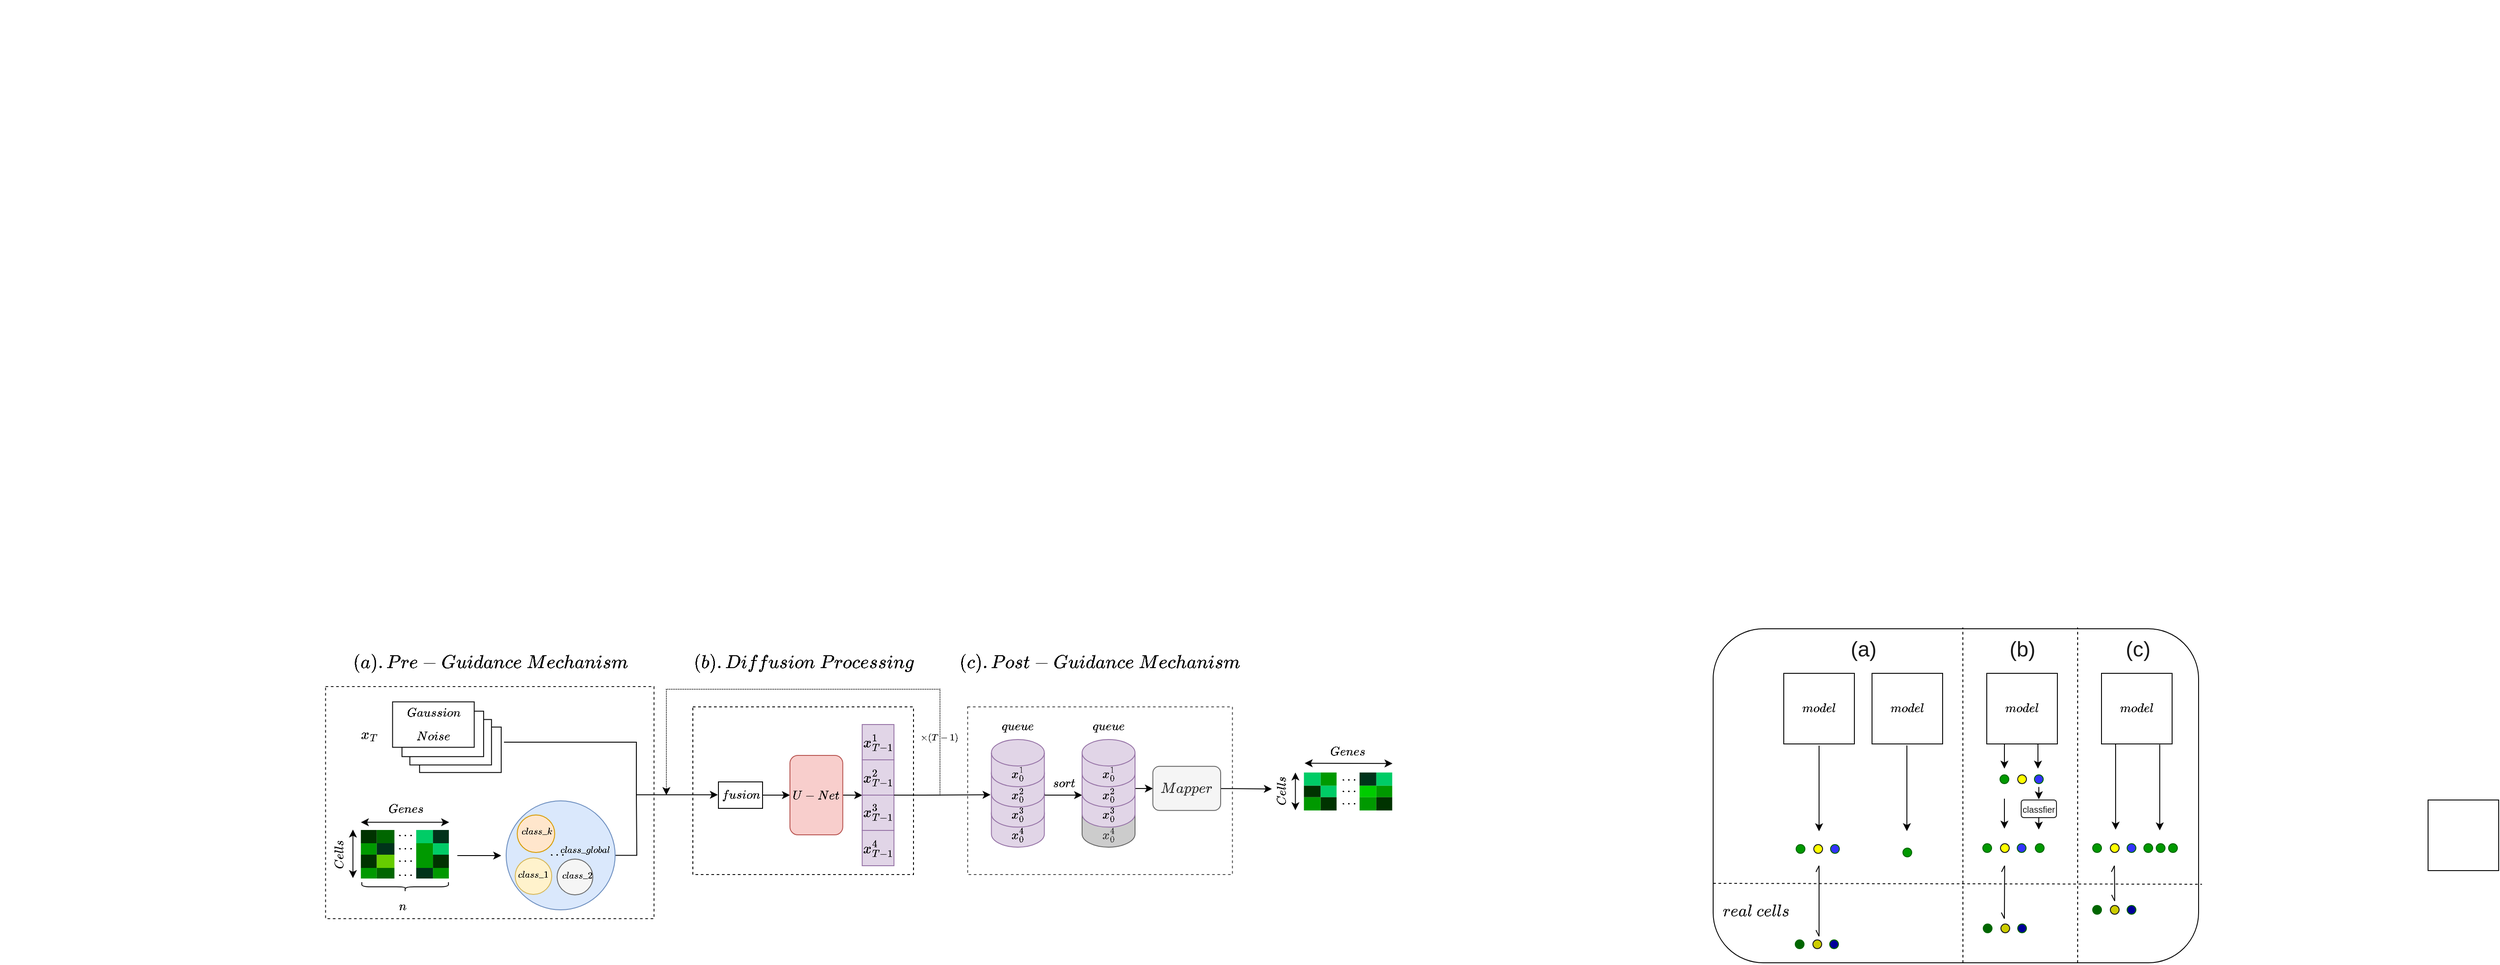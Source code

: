 <mxfile version="20.5.3" type="github">
  <diagram id="a45cf8ec-cd66-6f27-3ac3-be6e809c9e4a" name="Page-1">
    <mxGraphModel dx="1884" dy="1264" grid="1" gridSize="10" guides="1" tooltips="1" connect="1" arrows="1" fold="1" page="1" pageScale="1" pageWidth="827" pageHeight="1169" background="none" math="1" shadow="0">
      <root>
        <mxCell id="0" />
        <mxCell id="1" parent="0" />
        <mxCell id="-l9Mk85zTir52LxoKMyz-93" value="" style="rounded=0;whiteSpace=wrap;html=1;strokeColor=#1A1A1A;fontSize=9;fontColor=#1A1A1A;fillColor=#FFFFFF;dashed=1;" vertex="1" parent="1">
          <mxGeometry x="367.87" y="777" width="372.13" height="263" as="geometry" />
        </mxCell>
        <mxCell id="-l9Mk85zTir52LxoKMyz-13" value="" style="rounded=1;whiteSpace=wrap;html=1;" vertex="1" parent="1">
          <mxGeometry x="1940" y="711.5" width="550" height="378.5" as="geometry" />
        </mxCell>
        <mxCell id="RNldjSrTk-ECjSOE9ofg-31" value="" style="rounded=0;whiteSpace=wrap;html=1;dashed=1;strokeColor=default;opacity=70;" parent="1" vertex="1">
          <mxGeometry x="1095.34" y="800" width="300" height="190" as="geometry" />
        </mxCell>
        <mxCell id="RNldjSrTk-ECjSOE9ofg-253" value="$$x_0^4$$" style="shape=cylinder3;whiteSpace=wrap;html=1;boundedLbl=1;backgroundOutline=1;size=15;labelBorderColor=none;strokeColor=#9673a6;fillColor=#e1d5e7;gradientDirection=south;" parent="1" vertex="1">
          <mxGeometry x="1122.25" y="905.53" width="60" height="53.47" as="geometry" />
        </mxCell>
        <mxCell id="RNldjSrTk-ECjSOE9ofg-252" value="$$x_0^3$$" style="shape=cylinder3;whiteSpace=wrap;html=1;boundedLbl=1;backgroundOutline=1;size=15;labelBorderColor=none;strokeColor=#9673a6;fillColor=#e1d5e7;gradientDirection=south;" parent="1" vertex="1">
          <mxGeometry x="1122.25" y="882.84" width="60" height="53.47" as="geometry" />
        </mxCell>
        <mxCell id="RNldjSrTk-ECjSOE9ofg-264" style="edgeStyle=orthogonalEdgeStyle;rounded=0;orthogonalLoop=1;jettySize=auto;html=1;fontSize=18;" parent="1" target="RNldjSrTk-ECjSOE9ofg-256" edge="1">
          <mxGeometry relative="1" as="geometry">
            <mxPoint x="1182.25" y="898.204" as="sourcePoint" />
            <mxPoint x="1205.56" y="898.154" as="targetPoint" />
            <Array as="points">
              <mxPoint x="1182" y="900" />
            </Array>
          </mxGeometry>
        </mxCell>
        <mxCell id="RNldjSrTk-ECjSOE9ofg-251" value="$$x_0^2$$" style="shape=cylinder3;whiteSpace=wrap;html=1;boundedLbl=1;backgroundOutline=1;size=15;labelBorderColor=none;strokeColor=#9673a6;fillColor=#e1d5e7;gradientDirection=south;" parent="1" vertex="1">
          <mxGeometry x="1122.25" y="860.03" width="60" height="53.47" as="geometry" />
        </mxCell>
        <mxCell id="-l9Mk85zTir52LxoKMyz-92" style="edgeStyle=orthogonalEdgeStyle;rounded=0;orthogonalLoop=1;jettySize=auto;html=1;fontSize=9;fontColor=#1A1A1A;startArrow=none;startFill=0;endArrow=none;endFill=0;" edge="1" parent="1" source="RNldjSrTk-ECjSOE9ofg-78">
          <mxGeometry relative="1" as="geometry">
            <mxPoint x="720" y="900" as="targetPoint" />
          </mxGeometry>
        </mxCell>
        <mxCell id="RNldjSrTk-ECjSOE9ofg-78" value="" style="ellipse;whiteSpace=wrap;html=1;aspect=fixed;labelBorderColor=none;fillColor=#dae8fc;strokeColor=#6c8ebf;" parent="1" vertex="1">
          <mxGeometry x="572.46" y="906.5" width="123.5" height="123.5" as="geometry" />
        </mxCell>
        <mxCell id="RNldjSrTk-ECjSOE9ofg-193" value="" style="ellipse;whiteSpace=wrap;html=1;aspect=fixed;labelBorderColor=none;gradientDirection=south;fillColor=#fff2cc;strokeColor=#d6b656;" parent="1" vertex="1">
          <mxGeometry x="582.71" y="971.1" width="41.4" height="41.4" as="geometry" />
        </mxCell>
        <mxCell id="RNldjSrTk-ECjSOE9ofg-109" value="" style="rounded=0;whiteSpace=wrap;html=1;strokeColor=default;fontFamily=Helvetica;fontSize=14;fontColor=default;fillColor=default;" parent="1" vertex="1">
          <mxGeometry x="474.37" y="822.87" width="92.5" height="51.5" as="geometry" />
        </mxCell>
        <mxCell id="RNldjSrTk-ECjSOE9ofg-108" value="" style="rounded=0;whiteSpace=wrap;html=1;strokeColor=default;fontFamily=Helvetica;fontSize=14;fontColor=default;fillColor=default;" parent="1" vertex="1">
          <mxGeometry x="463.37" y="814.31" width="92.5" height="51.5" as="geometry" />
        </mxCell>
        <mxCell id="RNldjSrTk-ECjSOE9ofg-107" value="" style="rounded=0;whiteSpace=wrap;html=1;strokeColor=default;fontFamily=Helvetica;fontSize=14;fontColor=default;fillColor=default;" parent="1" vertex="1">
          <mxGeometry x="454.44" y="804.87" width="92.5" height="51.5" as="geometry" />
        </mxCell>
        <mxCell id="RNldjSrTk-ECjSOE9ofg-46" value="" style="rounded=0;whiteSpace=wrap;html=1;labelBorderColor=none;strokeColor=default;gradientColor=none;dashed=1;" parent="1" vertex="1">
          <mxGeometry x="784" y="800" width="250" height="190" as="geometry" />
        </mxCell>
        <mxCell id="RNldjSrTk-ECjSOE9ofg-77" style="edgeStyle=orthogonalEdgeStyle;rounded=0;orthogonalLoop=1;jettySize=auto;html=1;exitX=1;exitY=0.5;exitDx=0;exitDy=0;entryX=0;entryY=0.5;entryDx=0;entryDy=0;" parent="1" source="RNldjSrTk-ECjSOE9ofg-5" target="a7p1xofD0uFk-9MtaVhH-49" edge="1">
          <mxGeometry relative="1" as="geometry" />
        </mxCell>
        <mxCell id="RNldjSrTk-ECjSOE9ofg-5" value="" style="rounded=0;whiteSpace=wrap;html=1;" parent="1" vertex="1">
          <mxGeometry x="812.98" y="885" width="50" height="30" as="geometry" />
        </mxCell>
        <mxCell id="a7p1xofD0uFk-9MtaVhH-46" value="$$fusion$$" style="text;html=1;align=center;verticalAlign=middle;resizable=0;points=[];autosize=1;strokeColor=none;fillColor=none;fontSize=12;fontFamily=Helvetica;fontColor=default;" parent="1" vertex="1">
          <mxGeometry x="797.98" y="885" width="80" height="30" as="geometry" />
        </mxCell>
        <mxCell id="RNldjSrTk-ECjSOE9ofg-262" style="edgeStyle=orthogonalEdgeStyle;rounded=0;orthogonalLoop=1;jettySize=auto;html=1;fontSize=18;entryX=0.001;entryY=0.004;entryDx=0;entryDy=0;entryPerimeter=0;" parent="1" source="a7p1xofD0uFk-9MtaVhH-49" target="RNldjSrTk-ECjSOE9ofg-259" edge="1">
          <mxGeometry relative="1" as="geometry">
            <mxPoint x="974" y="900" as="targetPoint" />
            <Array as="points">
              <mxPoint x="964" y="900" />
              <mxPoint x="964" y="900" />
            </Array>
          </mxGeometry>
        </mxCell>
        <mxCell id="a7p1xofD0uFk-9MtaVhH-49" value="$$U-Net$$" style="rounded=1;whiteSpace=wrap;html=1;strokeColor=#b85450;fontFamily=Helvetica;fontSize=12;fillColor=#f8cecc;" parent="1" vertex="1">
          <mxGeometry x="894" y="855" width="59.86" height="90" as="geometry" />
        </mxCell>
        <mxCell id="a7p1xofD0uFk-9MtaVhH-51" value="&lt;font style=&quot;font-size: 14px;&quot;&gt;$$x_{T-1}^1$$&lt;/font&gt;" style="rounded=0;whiteSpace=wrap;html=1;strokeColor=#9673a6;fontFamily=Helvetica;fontSize=12;fillColor=#e1d5e7;" parent="1" vertex="1">
          <mxGeometry x="975.86" y="820" width="36" height="40" as="geometry" />
        </mxCell>
        <mxCell id="a7p1xofD0uFk-9MtaVhH-117" value="" style="endArrow=classic;startArrow=classic;html=1;rounded=0;fontFamily=Helvetica;fontSize=12;fontColor=default;" parent="1" edge="1">
          <mxGeometry width="50" height="50" relative="1" as="geometry">
            <mxPoint x="1477.19" y="863.87" as="sourcePoint" />
            <mxPoint x="1576.69" y="864.12" as="targetPoint" />
          </mxGeometry>
        </mxCell>
        <mxCell id="a7p1xofD0uFk-9MtaVhH-118" value="" style="endArrow=classic;startArrow=classic;html=1;rounded=0;fontFamily=Helvetica;fontSize=12;fontColor=default;" parent="1" edge="1">
          <mxGeometry width="50" height="50" relative="1" as="geometry">
            <mxPoint x="1466.69" y="917.12" as="sourcePoint" />
            <mxPoint x="1466.69" y="874.37" as="targetPoint" />
          </mxGeometry>
        </mxCell>
        <mxCell id="a7p1xofD0uFk-9MtaVhH-119" value="&lt;font style=&quot;font-size: 12px;&quot;&gt;$$Genes$$&lt;/font&gt;" style="text;html=1;align=center;verticalAlign=middle;resizable=0;points=[];autosize=1;strokeColor=none;fillColor=none;fontSize=12;fontFamily=Helvetica;fontColor=default;" parent="1" vertex="1">
          <mxGeometry x="1479.69" y="836.37" width="90" height="30" as="geometry" />
        </mxCell>
        <mxCell id="a7p1xofD0uFk-9MtaVhH-120" value="&lt;font style=&quot;font-size: 12px;&quot;&gt;$$Cells$$&lt;/font&gt;" style="text;html=1;align=center;verticalAlign=middle;resizable=0;points=[];autosize=1;strokeColor=none;fillColor=none;fontSize=10;fontFamily=Helvetica;fontColor=default;horizontal=0;" parent="1" vertex="1">
          <mxGeometry x="1431.69" y="861.12" width="40" height="70" as="geometry" />
        </mxCell>
        <mxCell id="a7p1xofD0uFk-9MtaVhH-121" value="&lt;div&gt;&lt;font style=&quot;font-size: 12px;&quot;&gt;$$Gaussion$$&lt;/font&gt;&lt;/div&gt;&lt;div&gt;&lt;font style=&quot;font-size: 12px;&quot;&gt;$$Noise$$&lt;/font&gt;&lt;/div&gt;" style="rounded=0;whiteSpace=wrap;html=1;strokeColor=default;fontFamily=Helvetica;fontSize=14;fontColor=default;fillColor=default;" parent="1" vertex="1">
          <mxGeometry x="443.79" y="794.31" width="92.5" height="51.5" as="geometry" />
        </mxCell>
        <mxCell id="RNldjSrTk-ECjSOE9ofg-245" style="edgeStyle=orthogonalEdgeStyle;rounded=0;orthogonalLoop=1;jettySize=auto;html=1;exitX=0;exitY=0.5;exitDx=0;exitDy=0;fontSize=14;" parent="1" edge="1">
          <mxGeometry relative="1" as="geometry">
            <mxPoint x="1440" y="893" as="targetPoint" />
            <mxPoint x="1353.19" y="892.56" as="sourcePoint" />
            <Array as="points">
              <mxPoint x="1397" y="893" />
              <mxPoint x="1440" y="893" />
            </Array>
          </mxGeometry>
        </mxCell>
        <mxCell id="a7p1xofD0uFk-9MtaVhH-188" value="$$x_T$$" style="text;html=1;align=center;verticalAlign=middle;resizable=0;points=[];autosize=1;strokeColor=none;fillColor=none;fontSize=14;fontFamily=Helvetica;fontColor=default;" parent="1" vertex="1">
          <mxGeometry x="376.87" y="815.62" width="80" height="30" as="geometry" />
        </mxCell>
        <mxCell id="a7p1xofD0uFk-9MtaVhH-217" value="" style="endArrow=classic;startArrow=classic;html=1;rounded=0;fontFamily=Helvetica;fontSize=12;fontColor=default;" parent="1" edge="1">
          <mxGeometry width="50" height="50" relative="1" as="geometry">
            <mxPoint x="407.87" y="930.78" as="sourcePoint" />
            <mxPoint x="507.87" y="930.78" as="targetPoint" />
          </mxGeometry>
        </mxCell>
        <mxCell id="a7p1xofD0uFk-9MtaVhH-218" value="" style="endArrow=classic;startArrow=classic;html=1;rounded=0;fontFamily=Helvetica;fontSize=12;fontColor=default;" parent="1" edge="1">
          <mxGeometry width="50" height="50" relative="1" as="geometry">
            <mxPoint x="398.87" y="994.0" as="sourcePoint" />
            <mxPoint x="398.87" y="939.0" as="targetPoint" />
          </mxGeometry>
        </mxCell>
        <mxCell id="a7p1xofD0uFk-9MtaVhH-219" value="&lt;font style=&quot;font-size: 12px;&quot;&gt;$$Cells$$&lt;/font&gt;" style="text;html=1;align=center;verticalAlign=middle;resizable=0;points=[];autosize=1;strokeColor=none;fillColor=none;fontSize=10;fontFamily=Helvetica;fontColor=default;horizontal=0;" parent="1" vertex="1">
          <mxGeometry x="363.87" y="933.0" width="40" height="70" as="geometry" />
        </mxCell>
        <mxCell id="a7p1xofD0uFk-9MtaVhH-220" value="&lt;font style=&quot;font-size: 12px;&quot;&gt;$$Genes$$&lt;/font&gt;" style="text;html=1;align=center;verticalAlign=middle;resizable=0;points=[];autosize=1;strokeColor=none;fillColor=none;fontSize=12;fontFamily=Helvetica;fontColor=default;" parent="1" vertex="1">
          <mxGeometry x="412.87" y="900.5" width="90" height="30" as="geometry" />
        </mxCell>
        <mxCell id="a7p1xofD0uFk-9MtaVhH-246" value="&lt;font style=&quot;font-size: 9px;&quot;&gt;$$class\_1$$&lt;/font&gt;" style="text;html=1;align=center;verticalAlign=middle;resizable=0;points=[];autosize=1;strokeColor=none;fillColor=none;fontSize=14;fontFamily=Helvetica;fontColor=default;" parent="1" vertex="1">
          <mxGeometry x="562.94" y="975.08" width="80" height="30" as="geometry" />
        </mxCell>
        <mxCell id="RNldjSrTk-ECjSOE9ofg-26" value="&lt;font style=&quot;font-size: 18px;&quot;&gt;&lt;b&gt;$$(b).Diffusion\ Processing$$&lt;/b&gt;&lt;/font&gt;" style="text;html=1;align=center;verticalAlign=middle;resizable=0;points=[];autosize=1;strokeColor=none;fillColor=none;" parent="1" vertex="1">
          <mxGeometry x="769" y="730" width="280" height="40" as="geometry" />
        </mxCell>
        <mxCell id="RNldjSrTk-ECjSOE9ofg-30" value="&lt;font style=&quot;font-size: 18px;&quot;&gt;&lt;b&gt;$$(c).Post-Guidance\ Mechanism$$&lt;/b&gt;&lt;/font&gt;" style="text;html=1;align=center;verticalAlign=middle;resizable=0;points=[];autosize=1;strokeColor=none;fillColor=none;" parent="1" vertex="1">
          <mxGeometry x="1080.34" y="730" width="330" height="40" as="geometry" />
        </mxCell>
        <mxCell id="RNldjSrTk-ECjSOE9ofg-244" style="edgeStyle=orthogonalEdgeStyle;rounded=0;orthogonalLoop=1;jettySize=auto;html=1;exitX=1;exitY=0.5;exitDx=0;exitDy=0;exitPerimeter=0;fontSize=14;entryX=0;entryY=0.5;entryDx=0;entryDy=0;" parent="1" target="RNldjSrTk-ECjSOE9ofg-249" edge="1">
          <mxGeometry relative="1" as="geometry">
            <mxPoint x="1315.0" y="892.67" as="targetPoint" />
            <mxPoint x="1280.91" y="892.5" as="sourcePoint" />
          </mxGeometry>
        </mxCell>
        <mxCell id="RNldjSrTk-ECjSOE9ofg-51" value="&lt;font style=&quot;font-size: 9px;&quot;&gt;&lt;b&gt;&lt;font style=&quot;font-size: 9px;&quot;&gt;$$×(T-1)$$&lt;/font&gt;&lt;/b&gt;&lt;/font&gt;" style="text;html=1;align=center;verticalAlign=middle;resizable=0;points=[];autosize=1;strokeColor=none;fillColor=none;" parent="1" vertex="1">
          <mxGeometry x="1028.34" y="820" width="70" height="30" as="geometry" />
        </mxCell>
        <mxCell id="RNldjSrTk-ECjSOE9ofg-80" value="" style="shape=partialRectangle;html=1;whiteSpace=wrap;connectable=0;overflow=hidden;top=0;left=0;bottom=0;right=0;pointerEvents=1;rounded=1;fontFamily=Helvetica;fontSize=12;fillColor=#00CC66;" parent="1" vertex="1">
          <mxGeometry x="470.56" y="939.5" width="19" height="15" as="geometry">
            <mxRectangle width="19" height="15" as="alternateBounds" />
          </mxGeometry>
        </mxCell>
        <mxCell id="RNldjSrTk-ECjSOE9ofg-81" value="" style="shape=partialRectangle;html=1;whiteSpace=wrap;connectable=0;overflow=hidden;fillColor=#00331A;top=0;left=0;bottom=0;right=0;pointerEvents=1;rounded=1;strokeColor=default;fontFamily=Helvetica;fontSize=12;fontColor=default;" parent="1" vertex="1">
          <mxGeometry x="489.56" y="939.5" width="18" height="15" as="geometry">
            <mxRectangle width="18" height="15" as="alternateBounds" />
          </mxGeometry>
        </mxCell>
        <mxCell id="RNldjSrTk-ECjSOE9ofg-82" value="" style="shape=partialRectangle;html=1;whiteSpace=wrap;connectable=0;overflow=hidden;fillColor=#009900;top=0;left=0;bottom=0;right=0;pointerEvents=1;rounded=1;strokeColor=default;fontFamily=Helvetica;fontSize=12;fontColor=default;" parent="1" vertex="1">
          <mxGeometry x="470.56" y="954.5" width="19" height="13" as="geometry">
            <mxRectangle width="19" height="13" as="alternateBounds" />
          </mxGeometry>
        </mxCell>
        <mxCell id="RNldjSrTk-ECjSOE9ofg-83" value="" style="shape=partialRectangle;html=1;whiteSpace=wrap;connectable=0;overflow=hidden;fillColor=#00CC66;top=0;left=0;bottom=0;right=0;pointerEvents=1;rounded=1;strokeColor=default;fontFamily=Helvetica;fontSize=12;fontColor=default;" parent="1" vertex="1">
          <mxGeometry x="489.56" y="954.5" width="18" height="13" as="geometry">
            <mxRectangle width="18" height="13" as="alternateBounds" />
          </mxGeometry>
        </mxCell>
        <mxCell id="RNldjSrTk-ECjSOE9ofg-84" value="" style="shape=partialRectangle;html=1;whiteSpace=wrap;connectable=0;overflow=hidden;fillColor=#009900;top=0;left=0;bottom=0;right=0;pointerEvents=1;rounded=1;strokeColor=default;fontFamily=Helvetica;fontSize=12;fontColor=default;" parent="1" vertex="1">
          <mxGeometry x="470.56" y="967.5" width="19" height="15" as="geometry">
            <mxRectangle width="19" height="15" as="alternateBounds" />
          </mxGeometry>
        </mxCell>
        <mxCell id="RNldjSrTk-ECjSOE9ofg-85" value="" style="shape=partialRectangle;html=1;whiteSpace=wrap;connectable=0;overflow=hidden;fillColor=#003300;top=0;left=0;bottom=0;right=0;pointerEvents=1;rounded=1;strokeColor=default;fontFamily=Helvetica;fontSize=12;fontColor=default;" parent="1" vertex="1">
          <mxGeometry x="489.56" y="967.5" width="18" height="15" as="geometry">
            <mxRectangle width="18" height="15" as="alternateBounds" />
          </mxGeometry>
        </mxCell>
        <mxCell id="RNldjSrTk-ECjSOE9ofg-86" value="" style="shape=partialRectangle;html=1;whiteSpace=wrap;connectable=0;overflow=hidden;top=0;left=0;bottom=0;right=0;pointerEvents=1;rounded=1;fontFamily=Helvetica;fontSize=12;fillColor=#00331A;" parent="1" vertex="1">
          <mxGeometry x="470.56" y="982.5" width="19" height="12" as="geometry">
            <mxRectangle width="19" height="12" as="alternateBounds" />
          </mxGeometry>
        </mxCell>
        <mxCell id="RNldjSrTk-ECjSOE9ofg-87" value="" style="shape=partialRectangle;html=1;whiteSpace=wrap;connectable=0;overflow=hidden;fillColor=#009900;top=0;left=0;bottom=0;right=0;pointerEvents=1;rounded=1;strokeColor=default;fontFamily=Helvetica;fontSize=12;fontColor=default;" parent="1" vertex="1">
          <mxGeometry x="489.56" y="982.5" width="18" height="12" as="geometry">
            <mxRectangle width="18" height="12" as="alternateBounds" />
          </mxGeometry>
        </mxCell>
        <mxCell id="RNldjSrTk-ECjSOE9ofg-88" value="" style="shape=partialRectangle;html=1;whiteSpace=wrap;connectable=0;overflow=hidden;fillColor=#003300;top=0;left=0;bottom=0;right=0;pointerEvents=1;rounded=1;strokeColor=default;fontFamily=Helvetica;fontSize=12;fontColor=default;" parent="1" vertex="1">
          <mxGeometry x="407.87" y="939.5" width="18" height="15" as="geometry">
            <mxRectangle width="18" height="15" as="alternateBounds" />
          </mxGeometry>
        </mxCell>
        <mxCell id="RNldjSrTk-ECjSOE9ofg-89" value="" style="shape=partialRectangle;html=1;whiteSpace=wrap;connectable=0;overflow=hidden;top=0;left=0;bottom=0;right=0;pointerEvents=1;rounded=1;fontFamily=Helvetica;fontSize=12;fillColor=#006600;" parent="1" vertex="1">
          <mxGeometry x="425.87" y="939.5" width="20" height="15" as="geometry">
            <mxRectangle width="20" height="15" as="alternateBounds" />
          </mxGeometry>
        </mxCell>
        <mxCell id="RNldjSrTk-ECjSOE9ofg-90" value="" style="shape=partialRectangle;html=1;whiteSpace=wrap;connectable=0;overflow=hidden;fillColor=#009900;top=0;left=0;bottom=0;right=0;pointerEvents=1;rounded=1;strokeColor=default;fontFamily=Helvetica;fontSize=12;fontColor=default;" parent="1" vertex="1">
          <mxGeometry x="407.87" y="954.5" width="18" height="13" as="geometry">
            <mxRectangle width="18" height="13" as="alternateBounds" />
          </mxGeometry>
        </mxCell>
        <mxCell id="RNldjSrTk-ECjSOE9ofg-91" value="" style="shape=partialRectangle;html=1;whiteSpace=wrap;connectable=0;overflow=hidden;fillColor=#00331A;top=0;left=0;bottom=0;right=0;pointerEvents=1;rounded=1;strokeColor=default;fontFamily=Helvetica;fontSize=12;fontColor=default;" parent="1" vertex="1">
          <mxGeometry x="425.87" y="954.5" width="20" height="13" as="geometry">
            <mxRectangle width="20" height="13" as="alternateBounds" />
          </mxGeometry>
        </mxCell>
        <mxCell id="RNldjSrTk-ECjSOE9ofg-92" value="" style="shape=partialRectangle;html=1;whiteSpace=wrap;connectable=0;overflow=hidden;fillColor=#003300;top=0;left=0;bottom=0;right=0;pointerEvents=1;rounded=1;strokeColor=#003300;fontFamily=Helvetica;fontSize=12;fontColor=default;" parent="1" vertex="1">
          <mxGeometry x="407.87" y="967.5" width="18" height="15" as="geometry">
            <mxRectangle width="18" height="15" as="alternateBounds" />
          </mxGeometry>
        </mxCell>
        <mxCell id="RNldjSrTk-ECjSOE9ofg-93" value="" style="shape=partialRectangle;html=1;whiteSpace=wrap;connectable=0;overflow=hidden;fillColor=#66CC00;top=0;left=0;bottom=0;right=0;pointerEvents=1;rounded=1;strokeColor=default;fontFamily=Helvetica;fontSize=12;fontColor=default;" parent="1" vertex="1">
          <mxGeometry x="425.87" y="967.5" width="20" height="15" as="geometry">
            <mxRectangle width="20" height="15" as="alternateBounds" />
          </mxGeometry>
        </mxCell>
        <mxCell id="RNldjSrTk-ECjSOE9ofg-94" value="" style="shape=partialRectangle;html=1;whiteSpace=wrap;connectable=0;overflow=hidden;fillColor=#009900;top=0;left=0;bottom=0;right=0;pointerEvents=1;rounded=1;strokeColor=default;fontFamily=Helvetica;fontSize=12;fontColor=default;" parent="1" vertex="1">
          <mxGeometry x="407.87" y="982.5" width="18" height="12" as="geometry">
            <mxRectangle width="18" height="12" as="alternateBounds" />
          </mxGeometry>
        </mxCell>
        <mxCell id="RNldjSrTk-ECjSOE9ofg-95" value="" style="shape=partialRectangle;html=1;whiteSpace=wrap;connectable=0;overflow=hidden;fillColor=#006600;top=0;left=0;bottom=0;right=0;pointerEvents=1;rounded=1;strokeColor=default;fontFamily=Helvetica;fontSize=12;fontColor=default;" parent="1" vertex="1">
          <mxGeometry x="425.87" y="982.5" width="20" height="12" as="geometry">
            <mxRectangle width="20" height="12" as="alternateBounds" />
          </mxGeometry>
        </mxCell>
        <mxCell id="RNldjSrTk-ECjSOE9ofg-101" value="$$...$$" style="text;html=1;align=center;verticalAlign=middle;resizable=0;points=[];autosize=1;strokeColor=none;fillColor=none;" parent="1" vertex="1">
          <mxGeometry x="427.87" y="926.5" width="60" height="30" as="geometry" />
        </mxCell>
        <mxCell id="RNldjSrTk-ECjSOE9ofg-102" value="$$...$$" style="text;html=1;align=center;verticalAlign=middle;resizable=0;points=[];autosize=1;strokeColor=none;fillColor=none;" parent="1" vertex="1">
          <mxGeometry x="427.87" y="941.5" width="60" height="30" as="geometry" />
        </mxCell>
        <mxCell id="RNldjSrTk-ECjSOE9ofg-103" value="$$...$$" style="text;html=1;align=center;verticalAlign=middle;resizable=0;points=[];autosize=1;strokeColor=none;fillColor=none;" parent="1" vertex="1">
          <mxGeometry x="427.87" y="955.5" width="60" height="30" as="geometry" />
        </mxCell>
        <mxCell id="RNldjSrTk-ECjSOE9ofg-104" value="$$...$$" style="text;html=1;align=center;verticalAlign=middle;resizable=0;points=[];autosize=1;strokeColor=none;fillColor=none;" parent="1" vertex="1">
          <mxGeometry x="427.87" y="971.5" width="60" height="30" as="geometry" />
        </mxCell>
        <mxCell id="RNldjSrTk-ECjSOE9ofg-105" value="$$n$$" style="text;html=1;align=center;verticalAlign=middle;resizable=0;points=[];autosize=1;strokeColor=none;fillColor=none;" parent="1" vertex="1">
          <mxGeometry x="424.56" y="1011.0" width="60" height="30" as="geometry" />
        </mxCell>
        <mxCell id="RNldjSrTk-ECjSOE9ofg-106" value="" style="shape=curlyBracket;whiteSpace=wrap;html=1;rounded=1;flipH=1;strokeColor=default;fontFamily=Helvetica;fontSize=14;fontColor=default;fillColor=default;rotation=90;" parent="1" vertex="1">
          <mxGeometry x="452.66" y="954.83" width="10.69" height="98.16" as="geometry" />
        </mxCell>
        <mxCell id="RNldjSrTk-ECjSOE9ofg-113" value="" style="shape=partialRectangle;html=1;whiteSpace=wrap;connectable=0;overflow=hidden;top=0;left=0;bottom=0;right=0;pointerEvents=1;rounded=1;fontFamily=Helvetica;fontSize=12;fillColor=#00331A;" parent="1" vertex="1">
          <mxGeometry x="1539.38" y="874.37" width="19" height="15" as="geometry">
            <mxRectangle width="19" height="15" as="alternateBounds" />
          </mxGeometry>
        </mxCell>
        <mxCell id="RNldjSrTk-ECjSOE9ofg-114" value="" style="shape=partialRectangle;html=1;whiteSpace=wrap;connectable=0;overflow=hidden;fillColor=#00CC66;top=0;left=0;bottom=0;right=0;pointerEvents=1;rounded=1;strokeColor=default;fontFamily=Helvetica;fontSize=12;fontColor=default;" parent="1" vertex="1">
          <mxGeometry x="1558.38" y="874.37" width="18" height="15" as="geometry">
            <mxRectangle width="18" height="15" as="alternateBounds" />
          </mxGeometry>
        </mxCell>
        <mxCell id="RNldjSrTk-ECjSOE9ofg-115" value="" style="shape=partialRectangle;html=1;whiteSpace=wrap;connectable=0;overflow=hidden;fillColor=#00CC00;top=0;left=0;bottom=0;right=0;pointerEvents=1;rounded=1;strokeColor=default;fontFamily=Helvetica;fontSize=12;fontColor=default;" parent="1" vertex="1">
          <mxGeometry x="1539.38" y="889.37" width="19" height="13" as="geometry">
            <mxRectangle width="19" height="13" as="alternateBounds" />
          </mxGeometry>
        </mxCell>
        <mxCell id="RNldjSrTk-ECjSOE9ofg-116" value="" style="shape=partialRectangle;html=1;whiteSpace=wrap;connectable=0;overflow=hidden;fillColor=#009900;top=0;left=0;bottom=0;right=0;pointerEvents=1;rounded=1;strokeColor=default;fontFamily=Helvetica;fontSize=12;fontColor=default;" parent="1" vertex="1">
          <mxGeometry x="1558.38" y="889.37" width="18" height="13" as="geometry">
            <mxRectangle width="18" height="13" as="alternateBounds" />
          </mxGeometry>
        </mxCell>
        <mxCell id="RNldjSrTk-ECjSOE9ofg-117" value="" style="shape=partialRectangle;html=1;whiteSpace=wrap;connectable=0;overflow=hidden;fillColor=#009900;top=0;left=0;bottom=0;right=0;pointerEvents=1;rounded=1;strokeColor=default;fontFamily=Helvetica;fontSize=12;fontColor=default;" parent="1" vertex="1">
          <mxGeometry x="1539.38" y="902.37" width="19" height="15" as="geometry">
            <mxRectangle width="19" height="15" as="alternateBounds" />
          </mxGeometry>
        </mxCell>
        <mxCell id="RNldjSrTk-ECjSOE9ofg-118" value="" style="shape=partialRectangle;html=1;whiteSpace=wrap;connectable=0;overflow=hidden;fillColor=#003300;top=0;left=0;bottom=0;right=0;pointerEvents=1;rounded=1;strokeColor=default;fontFamily=Helvetica;fontSize=12;fontColor=default;" parent="1" vertex="1">
          <mxGeometry x="1558.38" y="902.37" width="18" height="15" as="geometry">
            <mxRectangle width="18" height="15" as="alternateBounds" />
          </mxGeometry>
        </mxCell>
        <mxCell id="RNldjSrTk-ECjSOE9ofg-129" value="$$...$$" style="text;html=1;align=center;verticalAlign=middle;resizable=0;points=[];autosize=1;strokeColor=none;fillColor=none;" parent="1" vertex="1">
          <mxGeometry x="1496.69" y="877.0" width="60" height="30" as="geometry" />
        </mxCell>
        <mxCell id="RNldjSrTk-ECjSOE9ofg-130" value="$$...$$" style="text;html=1;align=center;verticalAlign=middle;resizable=0;points=[];autosize=1;strokeColor=none;fillColor=none;" parent="1" vertex="1">
          <mxGeometry x="1497.34" y="890.75" width="60" height="30" as="geometry" />
        </mxCell>
        <mxCell id="RNldjSrTk-ECjSOE9ofg-133" value="$$...$$" style="text;html=1;align=center;verticalAlign=middle;resizable=0;points=[];autosize=1;strokeColor=none;fillColor=none;" parent="1" vertex="1">
          <mxGeometry x="1497.34" y="864.0" width="60" height="30" as="geometry" />
        </mxCell>
        <mxCell id="RNldjSrTk-ECjSOE9ofg-163" value="$$queue$$" style="text;html=1;align=center;verticalAlign=middle;resizable=0;points=[];autosize=1;strokeColor=none;fillColor=none;" parent="1" vertex="1">
          <mxGeometry x="1112.25" y="807" width="80" height="30" as="geometry" />
        </mxCell>
        <mxCell id="RNldjSrTk-ECjSOE9ofg-194" value="" style="ellipse;whiteSpace=wrap;html=1;aspect=fixed;labelBorderColor=none;gradientDirection=south;fillColor=#f5f5f5;fontColor=#333333;strokeColor=#666666;" parent="1" vertex="1">
          <mxGeometry x="630.19" y="972.5" width="40.5" height="40.5" as="geometry" />
        </mxCell>
        <mxCell id="RNldjSrTk-ECjSOE9ofg-195" value="&lt;font style=&quot;font-size: 9px;&quot;&gt;$$class\_2$$&lt;/font&gt;" style="text;html=1;align=center;verticalAlign=middle;resizable=0;points=[];autosize=1;strokeColor=none;fillColor=none;fontSize=14;fontFamily=Helvetica;fontColor=default;" parent="1" vertex="1">
          <mxGeometry x="612.59" y="976.49" width="80" height="30" as="geometry" />
        </mxCell>
        <mxCell id="RNldjSrTk-ECjSOE9ofg-196" value="" style="ellipse;whiteSpace=wrap;html=1;aspect=fixed;labelBorderColor=none;gradientDirection=south;fillColor=#ffe6cc;strokeColor=#d79b00;" parent="1" vertex="1">
          <mxGeometry x="584.99" y="922.5" width="42.5" height="42.5" as="geometry" />
        </mxCell>
        <mxCell id="RNldjSrTk-ECjSOE9ofg-197" value="&lt;font style=&quot;font-size: 9px;&quot;&gt;$$class\_k$$&lt;/font&gt;" style="text;html=1;align=center;verticalAlign=middle;resizable=0;points=[];autosize=1;strokeColor=none;fillColor=none;fontSize=14;fontFamily=Helvetica;fontColor=default;" parent="1" vertex="1">
          <mxGeometry x="566.94" y="926.4" width="80" height="30" as="geometry" />
        </mxCell>
        <mxCell id="RNldjSrTk-ECjSOE9ofg-198" value="&lt;font style=&quot;font-size: 12px;&quot;&gt;$$...$$&lt;/font&gt;" style="text;html=1;align=center;verticalAlign=middle;resizable=0;points=[];autosize=1;strokeColor=none;fillColor=none;" parent="1" vertex="1">
          <mxGeometry x="599.94" y="949.49" width="60" height="30" as="geometry" />
        </mxCell>
        <mxCell id="RNldjSrTk-ECjSOE9ofg-199" value="&lt;font style=&quot;font-size: 9px;&quot;&gt;$$class\_global$$&lt;/font&gt;" style="text;html=1;align=center;verticalAlign=middle;resizable=0;points=[];autosize=1;strokeColor=none;fillColor=none;" parent="1" vertex="1">
          <mxGeometry x="612.32" y="947.0" width="100" height="30" as="geometry" />
        </mxCell>
        <mxCell id="RNldjSrTk-ECjSOE9ofg-249" value="$$Mapper$$" style="rounded=1;whiteSpace=wrap;html=1;labelBorderColor=none;strokeColor=#666666;fontSize=14;fillColor=#f5f5f5;gradientDirection=south;fontColor=#333333;" parent="1" vertex="1">
          <mxGeometry x="1305.19" y="867.37" width="76.81" height="50" as="geometry" />
        </mxCell>
        <mxCell id="RNldjSrTk-ECjSOE9ofg-250" value="$$x_0^1$$" style="shape=cylinder3;whiteSpace=wrap;html=1;boundedLbl=1;backgroundOutline=1;size=15;labelBorderColor=none;strokeColor=#9673a6;fillColor=#e1d5e7;gradientDirection=south;" parent="1" vertex="1">
          <mxGeometry x="1122.25" y="837" width="60" height="53.47" as="geometry" />
        </mxCell>
        <mxCell id="RNldjSrTk-ECjSOE9ofg-254" value="$$x_0^4$$" style="shape=cylinder3;whiteSpace=wrap;html=1;boundedLbl=1;backgroundOutline=1;size=15;labelBorderColor=none;strokeColor=#666666;fillColor=#CCCCCC;gradientDirection=south;fontColor=#333333;" parent="1" vertex="1">
          <mxGeometry x="1225" y="905.53" width="60" height="53.47" as="geometry" />
        </mxCell>
        <mxCell id="RNldjSrTk-ECjSOE9ofg-255" value="$$x_0^3$$" style="shape=cylinder3;whiteSpace=wrap;html=1;boundedLbl=1;backgroundOutline=1;size=15;labelBorderColor=none;strokeColor=#9673a6;fillColor=#e1d5e7;gradientDirection=south;" parent="1" vertex="1">
          <mxGeometry x="1225" y="882.84" width="60" height="53.47" as="geometry" />
        </mxCell>
        <mxCell id="RNldjSrTk-ECjSOE9ofg-256" value="$$x_0^2$$" style="shape=cylinder3;whiteSpace=wrap;html=1;boundedLbl=1;backgroundOutline=1;size=15;labelBorderColor=none;strokeColor=#9673a6;fillColor=#e1d5e7;gradientDirection=south;" parent="1" vertex="1">
          <mxGeometry x="1225" y="860.03" width="60" height="53.47" as="geometry" />
        </mxCell>
        <mxCell id="RNldjSrTk-ECjSOE9ofg-257" value="$$x_0^1$$" style="shape=cylinder3;whiteSpace=wrap;html=1;boundedLbl=1;backgroundOutline=1;size=15;labelBorderColor=none;strokeColor=#9673a6;fillColor=#e1d5e7;gradientDirection=south;" parent="1" vertex="1">
          <mxGeometry x="1225" y="837" width="60" height="53.47" as="geometry" />
        </mxCell>
        <mxCell id="RNldjSrTk-ECjSOE9ofg-258" value="&lt;font style=&quot;font-size: 14px;&quot;&gt;$$x_{T-1}^2$$&lt;/font&gt;" style="rounded=0;whiteSpace=wrap;html=1;strokeColor=#9673a6;fontFamily=Helvetica;fontSize=12;fillColor=#e1d5e7;" parent="1" vertex="1">
          <mxGeometry x="975.86" y="860" width="36" height="40" as="geometry" />
        </mxCell>
        <mxCell id="ejxYT8m6NB6i7y6XUN0g-2" style="edgeStyle=orthogonalEdgeStyle;rounded=0;orthogonalLoop=1;jettySize=auto;html=1;exitX=1;exitY=0;exitDx=0;exitDy=0;dashed=1;dashPattern=1 1;" parent="1" source="RNldjSrTk-ECjSOE9ofg-259" edge="1">
          <mxGeometry relative="1" as="geometry">
            <mxPoint x="754" y="900" as="targetPoint" />
            <Array as="points">
              <mxPoint x="1064" y="900" />
              <mxPoint x="1064" y="780" />
              <mxPoint x="754" y="780" />
            </Array>
          </mxGeometry>
        </mxCell>
        <mxCell id="RNldjSrTk-ECjSOE9ofg-259" value="&lt;font style=&quot;font-size: 14px;&quot;&gt;$$x_{T-1}^3$$&lt;/font&gt;" style="rounded=0;whiteSpace=wrap;html=1;strokeColor=#9673a6;fontFamily=Helvetica;fontSize=12;fillColor=#e1d5e7;" parent="1" vertex="1">
          <mxGeometry x="975.86" y="900" width="36" height="40" as="geometry" />
        </mxCell>
        <mxCell id="RNldjSrTk-ECjSOE9ofg-260" value="&lt;font style=&quot;font-size: 14px;&quot;&gt;$$x_{T-1}^4$$&lt;/font&gt;" style="rounded=0;whiteSpace=wrap;html=1;strokeColor=#9673a6;fontFamily=Helvetica;fontSize=12;fillColor=#e1d5e7;" parent="1" vertex="1">
          <mxGeometry x="975.86" y="940" width="36" height="40" as="geometry" />
        </mxCell>
        <mxCell id="RNldjSrTk-ECjSOE9ofg-265" style="edgeStyle=orthogonalEdgeStyle;rounded=0;orthogonalLoop=1;jettySize=auto;html=1;fontSize=18;entryX=-0.016;entryY=0.313;entryDx=0;entryDy=0;entryPerimeter=0;exitX=1;exitY=0;exitDx=0;exitDy=0;" parent="1" source="RNldjSrTk-ECjSOE9ofg-259" target="RNldjSrTk-ECjSOE9ofg-252" edge="1">
          <mxGeometry relative="1" as="geometry">
            <mxPoint x="1105.25" y="900" as="targetPoint" />
            <mxPoint x="970" y="900" as="sourcePoint" />
            <Array as="points">
              <mxPoint x="1046" y="900" />
            </Array>
          </mxGeometry>
        </mxCell>
        <mxCell id="RNldjSrTk-ECjSOE9ofg-266" value="&lt;font style=&quot;font-size: 12px;&quot;&gt;$$sort$$&lt;/font&gt;" style="text;html=1;align=center;verticalAlign=middle;resizable=0;points=[];autosize=1;strokeColor=none;fillColor=none;fontSize=18;" parent="1" vertex="1">
          <mxGeometry x="1169" y="867.37" width="70" height="40" as="geometry" />
        </mxCell>
        <mxCell id="RNldjSrTk-ECjSOE9ofg-267" value="$$queue$$" style="text;html=1;align=center;verticalAlign=middle;resizable=0;points=[];autosize=1;strokeColor=none;fillColor=none;" parent="1" vertex="1">
          <mxGeometry x="1215" y="807" width="80" height="30" as="geometry" />
        </mxCell>
        <mxCell id="RNldjSrTk-ECjSOE9ofg-270" value="" style="shape=partialRectangle;html=1;whiteSpace=wrap;connectable=0;overflow=hidden;top=0;left=0;bottom=0;right=0;pointerEvents=1;rounded=1;fontFamily=Helvetica;fontSize=12;fillColor=#00CC66;" parent="1" vertex="1">
          <mxGeometry x="1476.34" y="874.37" width="19" height="15" as="geometry">
            <mxRectangle width="19" height="15" as="alternateBounds" />
          </mxGeometry>
        </mxCell>
        <mxCell id="RNldjSrTk-ECjSOE9ofg-271" value="" style="shape=partialRectangle;html=1;whiteSpace=wrap;connectable=0;overflow=hidden;fillColor=#009900;top=0;left=0;bottom=0;right=0;pointerEvents=1;rounded=1;strokeColor=default;fontFamily=Helvetica;fontSize=12;fontColor=default;" parent="1" vertex="1">
          <mxGeometry x="1495.34" y="874.37" width="18" height="15" as="geometry">
            <mxRectangle width="18" height="15" as="alternateBounds" />
          </mxGeometry>
        </mxCell>
        <mxCell id="RNldjSrTk-ECjSOE9ofg-272" value="" style="shape=partialRectangle;html=1;whiteSpace=wrap;connectable=0;overflow=hidden;fillColor=#003300;top=0;left=0;bottom=0;right=0;pointerEvents=1;rounded=1;strokeColor=default;fontFamily=Helvetica;fontSize=12;fontColor=default;" parent="1" vertex="1">
          <mxGeometry x="1476.34" y="889.37" width="19" height="13" as="geometry">
            <mxRectangle width="19" height="13" as="alternateBounds" />
          </mxGeometry>
        </mxCell>
        <mxCell id="RNldjSrTk-ECjSOE9ofg-273" value="" style="shape=partialRectangle;html=1;whiteSpace=wrap;connectable=0;overflow=hidden;fillColor=#00CC66;top=0;left=0;bottom=0;right=0;pointerEvents=1;rounded=1;strokeColor=default;fontFamily=Helvetica;fontSize=12;fontColor=default;" parent="1" vertex="1">
          <mxGeometry x="1495.34" y="889.37" width="18" height="13" as="geometry">
            <mxRectangle width="18" height="13" as="alternateBounds" />
          </mxGeometry>
        </mxCell>
        <mxCell id="RNldjSrTk-ECjSOE9ofg-274" value="" style="shape=partialRectangle;html=1;whiteSpace=wrap;connectable=0;overflow=hidden;fillColor=#009900;top=0;left=0;bottom=0;right=0;pointerEvents=1;rounded=1;strokeColor=default;fontFamily=Helvetica;fontSize=12;fontColor=default;" parent="1" vertex="1">
          <mxGeometry x="1476.34" y="902.37" width="19" height="15" as="geometry">
            <mxRectangle width="19" height="15" as="alternateBounds" />
          </mxGeometry>
        </mxCell>
        <mxCell id="RNldjSrTk-ECjSOE9ofg-275" value="" style="shape=partialRectangle;html=1;whiteSpace=wrap;connectable=0;overflow=hidden;fillColor=#003300;top=0;left=0;bottom=0;right=0;pointerEvents=1;rounded=1;strokeColor=default;fontFamily=Helvetica;fontSize=12;fontColor=default;" parent="1" vertex="1">
          <mxGeometry x="1495.34" y="902.37" width="18" height="15" as="geometry">
            <mxRectangle width="18" height="15" as="alternateBounds" />
          </mxGeometry>
        </mxCell>
        <mxCell id="-l9Mk85zTir52LxoKMyz-1" value="$$model$$" style="whiteSpace=wrap;html=1;aspect=fixed;" vertex="1" parent="1">
          <mxGeometry x="2020" y="761.99" width="80" height="80" as="geometry" />
        </mxCell>
        <mxCell id="-l9Mk85zTir52LxoKMyz-2" value="$$model$$" style="whiteSpace=wrap;html=1;aspect=fixed;" vertex="1" parent="1">
          <mxGeometry x="2120" y="761.99" width="80" height="80" as="geometry" />
        </mxCell>
        <mxCell id="-l9Mk85zTir52LxoKMyz-3" value="$$model$$" style="whiteSpace=wrap;html=1;aspect=fixed;" vertex="1" parent="1">
          <mxGeometry x="2250" y="761.99" width="80" height="80" as="geometry" />
        </mxCell>
        <mxCell id="-l9Mk85zTir52LxoKMyz-4" value="$$model$$" style="whiteSpace=wrap;html=1;aspect=fixed;" vertex="1" parent="1">
          <mxGeometry x="2380" y="761.99" width="80" height="80" as="geometry" />
        </mxCell>
        <mxCell id="-l9Mk85zTir52LxoKMyz-6" value="" style="whiteSpace=wrap;html=1;aspect=fixed;" vertex="1" parent="1">
          <mxGeometry x="2750" y="905.53" width="80" height="80" as="geometry" />
        </mxCell>
        <mxCell id="-l9Mk85zTir52LxoKMyz-7" value="" style="endArrow=classic;html=1;rounded=0;" edge="1" parent="1">
          <mxGeometry width="50" height="50" relative="1" as="geometry">
            <mxPoint x="2060" y="843.83" as="sourcePoint" />
            <mxPoint x="2060" y="940.99" as="targetPoint" />
          </mxGeometry>
        </mxCell>
        <mxCell id="-l9Mk85zTir52LxoKMyz-8" value="" style="endArrow=classic;html=1;rounded=0;" edge="1" parent="1">
          <mxGeometry width="50" height="50" relative="1" as="geometry">
            <mxPoint x="2159.5" y="843.67" as="sourcePoint" />
            <mxPoint x="2159.5" y="940.83" as="targetPoint" />
          </mxGeometry>
        </mxCell>
        <mxCell id="-l9Mk85zTir52LxoKMyz-9" value="" style="endArrow=classic;html=1;rounded=0;" edge="1" parent="1">
          <mxGeometry width="50" height="50" relative="1" as="geometry">
            <mxPoint x="2270" y="841.99" as="sourcePoint" />
            <mxPoint x="2270" y="869.99" as="targetPoint" />
          </mxGeometry>
        </mxCell>
        <mxCell id="-l9Mk85zTir52LxoKMyz-11" value="" style="endArrow=classic;html=1;rounded=0;" edge="1" parent="1">
          <mxGeometry width="50" height="50" relative="1" as="geometry">
            <mxPoint x="2396" y="841.99" as="sourcePoint" />
            <mxPoint x="2396" y="939.15" as="targetPoint" />
          </mxGeometry>
        </mxCell>
        <mxCell id="-l9Mk85zTir52LxoKMyz-12" value="" style="endArrow=classic;html=1;rounded=0;" edge="1" parent="1">
          <mxGeometry width="50" height="50" relative="1" as="geometry">
            <mxPoint x="2446" y="842.79" as="sourcePoint" />
            <mxPoint x="2446" y="939.95" as="targetPoint" />
          </mxGeometry>
        </mxCell>
        <mxCell id="-l9Mk85zTir52LxoKMyz-14" value="" style="endArrow=none;dashed=1;html=1;rounded=0;entryX=0.39;entryY=0.002;entryDx=0;entryDy=0;entryPerimeter=0;" edge="1" parent="1">
          <mxGeometry width="50" height="50" relative="1" as="geometry">
            <mxPoint x="2223" y="1090" as="sourcePoint" />
            <mxPoint x="2222.9" y="709.976" as="targetPoint" />
          </mxGeometry>
        </mxCell>
        <mxCell id="-l9Mk85zTir52LxoKMyz-15" value="" style="endArrow=none;dashed=1;html=1;rounded=0;entryX=0.39;entryY=0.002;entryDx=0;entryDy=0;entryPerimeter=0;" edge="1" parent="1">
          <mxGeometry width="50" height="50" relative="1" as="geometry">
            <mxPoint x="2353" y="1090" as="sourcePoint" />
            <mxPoint x="2353" y="709.976" as="targetPoint" />
          </mxGeometry>
        </mxCell>
        <mxCell id="-l9Mk85zTir52LxoKMyz-18" value="&lt;font color=&quot;#1A1A1A&quot;&gt;(a)&lt;/font&gt;" style="text;html=1;align=center;verticalAlign=middle;resizable=0;points=[];autosize=1;strokeColor=none;fillColor=none;fontSize=24;fontColor=#00CC00;" vertex="1" parent="1">
          <mxGeometry x="2085" y="715" width="50" height="40" as="geometry" />
        </mxCell>
        <mxCell id="-l9Mk85zTir52LxoKMyz-19" value="(b)" style="text;html=1;align=center;verticalAlign=middle;resizable=0;points=[];autosize=1;strokeColor=none;fillColor=none;fontSize=24;fontColor=#1A1A1A;" vertex="1" parent="1">
          <mxGeometry x="2265" y="715" width="50" height="40" as="geometry" />
        </mxCell>
        <mxCell id="-l9Mk85zTir52LxoKMyz-20" value="(c)" style="text;html=1;align=center;verticalAlign=middle;resizable=0;points=[];autosize=1;strokeColor=none;fillColor=none;fontSize=24;fontColor=#1A1A1A;" vertex="1" parent="1">
          <mxGeometry x="2396" y="715" width="50" height="40" as="geometry" />
        </mxCell>
        <mxCell id="-l9Mk85zTir52LxoKMyz-21" value="" style="ellipse;whiteSpace=wrap;html=1;aspect=fixed;fontSize=72;fontColor=#1A1A1A;" vertex="1" parent="1">
          <mxGeometry x="NaN" y="NaN" width="NaN" height="2.75" as="geometry" />
        </mxCell>
        <mxCell id="-l9Mk85zTir52LxoKMyz-22" value="" style="ellipse;whiteSpace=wrap;html=1;fontSize=72;fontColor=#1A1A1A;strokeColor=#006600;fillColor=#009900;" vertex="1" parent="1">
          <mxGeometry x="2034" y="956" width="10" height="10" as="geometry" />
        </mxCell>
        <mxCell id="-l9Mk85zTir52LxoKMyz-26" value="" style="ellipse;whiteSpace=wrap;html=1;fontSize=72;fontColor=#1A1A1A;strokeColor=#006600;fillColor=#009900;" vertex="1" parent="1">
          <mxGeometry x="2428" y="955" width="10" height="10" as="geometry" />
        </mxCell>
        <mxCell id="-l9Mk85zTir52LxoKMyz-27" value="" style="ellipse;whiteSpace=wrap;html=1;fontSize=72;fontColor=#1A1A1A;strokeColor=#006600;fillColor=#009900;" vertex="1" parent="1">
          <mxGeometry x="2155" y="960" width="10" height="10" as="geometry" />
        </mxCell>
        <mxCell id="-l9Mk85zTir52LxoKMyz-28" value="" style="ellipse;whiteSpace=wrap;html=1;fontSize=72;fontColor=#1A1A1A;strokeColor=#1A1A1A;fillColor=#FFFF00;" vertex="1" parent="1">
          <mxGeometry x="2054" y="956" width="10" height="10" as="geometry" />
        </mxCell>
        <mxCell id="-l9Mk85zTir52LxoKMyz-29" value="" style="ellipse;whiteSpace=wrap;html=1;fontSize=72;fontColor=#1A1A1A;strokeColor=#006600;fillColor=#3333FF;" vertex="1" parent="1">
          <mxGeometry x="2073" y="956" width="10" height="10" as="geometry" />
        </mxCell>
        <mxCell id="-l9Mk85zTir52LxoKMyz-46" value="" style="ellipse;whiteSpace=wrap;html=1;fontSize=72;fontColor=#1A1A1A;strokeColor=#006600;fillColor=#009900;" vertex="1" parent="1">
          <mxGeometry x="2265" y="877" width="10" height="10" as="geometry" />
        </mxCell>
        <mxCell id="-l9Mk85zTir52LxoKMyz-47" value="" style="ellipse;whiteSpace=wrap;html=1;fontSize=72;fontColor=#1A1A1A;strokeColor=#1A1A1A;fillColor=#FFFF00;" vertex="1" parent="1">
          <mxGeometry x="2285" y="877" width="10" height="10" as="geometry" />
        </mxCell>
        <mxCell id="-l9Mk85zTir52LxoKMyz-48" value="" style="ellipse;whiteSpace=wrap;html=1;fontSize=72;fontColor=#1A1A1A;strokeColor=#006600;fillColor=#3333FF;" vertex="1" parent="1">
          <mxGeometry x="2304" y="877" width="10" height="10" as="geometry" />
        </mxCell>
        <mxCell id="-l9Mk85zTir52LxoKMyz-49" value="&lt;font style=&quot;font-size: 10px;&quot;&gt;classfier&lt;/font&gt;" style="rounded=1;whiteSpace=wrap;html=1;strokeColor=#1A1A1A;fontSize=12;fontColor=#1A1A1A;fillColor=#FFFFFF;" vertex="1" parent="1">
          <mxGeometry x="2289" y="905.53" width="40" height="20" as="geometry" />
        </mxCell>
        <mxCell id="-l9Mk85zTir52LxoKMyz-56" value="" style="endArrow=classic;html=1;rounded=0;" edge="1" parent="1">
          <mxGeometry width="50" height="50" relative="1" as="geometry">
            <mxPoint x="2309" y="890.75" as="sourcePoint" />
            <mxPoint x="2309" y="904.75" as="targetPoint" />
            <Array as="points" />
          </mxGeometry>
        </mxCell>
        <mxCell id="-l9Mk85zTir52LxoKMyz-58" value="" style="endArrow=classic;html=1;rounded=0;" edge="1" parent="1">
          <mxGeometry width="50" height="50" relative="1" as="geometry">
            <mxPoint x="2308.93" y="925.06" as="sourcePoint" />
            <mxPoint x="2308.93" y="939.06" as="targetPoint" />
            <Array as="points" />
          </mxGeometry>
        </mxCell>
        <mxCell id="-l9Mk85zTir52LxoKMyz-59" value="" style="ellipse;whiteSpace=wrap;html=1;fontSize=72;fontColor=#1A1A1A;strokeColor=#006600;fillColor=#009900;" vertex="1" parent="1">
          <mxGeometry x="2305" y="955" width="10" height="10" as="geometry" />
        </mxCell>
        <mxCell id="-l9Mk85zTir52LxoKMyz-60" value="" style="endArrow=classic;html=1;rounded=0;" edge="1" parent="1">
          <mxGeometry width="50" height="50" relative="1" as="geometry">
            <mxPoint x="2308" y="841.99" as="sourcePoint" />
            <mxPoint x="2308" y="869.99" as="targetPoint" />
          </mxGeometry>
        </mxCell>
        <mxCell id="-l9Mk85zTir52LxoKMyz-61" value="" style="endArrow=classic;html=1;rounded=0;" edge="1" parent="1">
          <mxGeometry width="50" height="50" relative="1" as="geometry">
            <mxPoint x="2270" y="904" as="sourcePoint" />
            <mxPoint x="2270" y="938" as="targetPoint" />
          </mxGeometry>
        </mxCell>
        <mxCell id="-l9Mk85zTir52LxoKMyz-63" value="" style="ellipse;whiteSpace=wrap;html=1;fontSize=72;fontColor=#1A1A1A;strokeColor=#006600;fillColor=#009900;" vertex="1" parent="1">
          <mxGeometry x="2245.5" y="955" width="10" height="10" as="geometry" />
        </mxCell>
        <mxCell id="-l9Mk85zTir52LxoKMyz-64" value="" style="ellipse;whiteSpace=wrap;html=1;fontSize=72;fontColor=#1A1A1A;strokeColor=#1A1A1A;fillColor=#FFFF00;" vertex="1" parent="1">
          <mxGeometry x="2265.5" y="955" width="10" height="10" as="geometry" />
        </mxCell>
        <mxCell id="-l9Mk85zTir52LxoKMyz-65" value="" style="ellipse;whiteSpace=wrap;html=1;fontSize=72;fontColor=#1A1A1A;strokeColor=#006600;fillColor=#3333FF;" vertex="1" parent="1">
          <mxGeometry x="2284.5" y="955" width="10" height="10" as="geometry" />
        </mxCell>
        <mxCell id="-l9Mk85zTir52LxoKMyz-66" value="" style="ellipse;whiteSpace=wrap;html=1;fontSize=72;fontColor=#1A1A1A;strokeColor=#006600;fillColor=#009900;" vertex="1" parent="1">
          <mxGeometry x="2370" y="955" width="10" height="10" as="geometry" />
        </mxCell>
        <mxCell id="-l9Mk85zTir52LxoKMyz-67" value="" style="ellipse;whiteSpace=wrap;html=1;fontSize=72;fontColor=#1A1A1A;strokeColor=#1A1A1A;fillColor=#FFFF00;" vertex="1" parent="1">
          <mxGeometry x="2390" y="955" width="10" height="10" as="geometry" />
        </mxCell>
        <mxCell id="-l9Mk85zTir52LxoKMyz-68" value="" style="ellipse;whiteSpace=wrap;html=1;fontSize=72;fontColor=#1A1A1A;strokeColor=#006600;fillColor=#3333FF;" vertex="1" parent="1">
          <mxGeometry x="2409" y="955" width="10" height="10" as="geometry" />
        </mxCell>
        <mxCell id="-l9Mk85zTir52LxoKMyz-73" value="" style="ellipse;whiteSpace=wrap;html=1;fontSize=72;fontColor=#1A1A1A;strokeColor=#006600;fillColor=#009900;" vertex="1" parent="1">
          <mxGeometry x="2442" y="955" width="10" height="10" as="geometry" />
        </mxCell>
        <mxCell id="-l9Mk85zTir52LxoKMyz-74" value="" style="ellipse;whiteSpace=wrap;html=1;fontSize=72;fontColor=#1A1A1A;strokeColor=#006600;fillColor=#009900;" vertex="1" parent="1">
          <mxGeometry x="2456" y="955" width="10" height="10" as="geometry" />
        </mxCell>
        <mxCell id="-l9Mk85zTir52LxoKMyz-75" value="&lt;font style=&quot;font-size: 14px;&quot;&gt;&lt;font size=&quot;3&quot;&gt;$$real\ cells$$&lt;/font&gt;&lt;br&gt;&lt;/font&gt;" style="text;html=1;align=center;verticalAlign=middle;resizable=0;points=[];autosize=1;strokeColor=none;fillColor=none;fontSize=10;fontColor=#1A1A1A;" vertex="1" parent="1">
          <mxGeometry x="1923" y="1026" width="130" height="30" as="geometry" />
        </mxCell>
        <mxCell id="-l9Mk85zTir52LxoKMyz-76" value="" style="ellipse;whiteSpace=wrap;html=1;fontSize=72;fontColor=#1A1A1A;strokeColor=#006600;fillColor=#006600;" vertex="1" parent="1">
          <mxGeometry x="2033" y="1064" width="10" height="10" as="geometry" />
        </mxCell>
        <mxCell id="-l9Mk85zTir52LxoKMyz-77" value="" style="ellipse;whiteSpace=wrap;html=1;fontSize=72;fontColor=#1A1A1A;strokeColor=#1A1A1A;fillColor=#CCCC00;" vertex="1" parent="1">
          <mxGeometry x="2053" y="1064" width="10" height="10" as="geometry" />
        </mxCell>
        <mxCell id="-l9Mk85zTir52LxoKMyz-78" value="" style="ellipse;whiteSpace=wrap;html=1;fontSize=72;fontColor=#1A1A1A;strokeColor=#006600;fillColor=#000099;" vertex="1" parent="1">
          <mxGeometry x="2072" y="1064" width="10" height="10" as="geometry" />
        </mxCell>
        <mxCell id="-l9Mk85zTir52LxoKMyz-79" value="" style="ellipse;whiteSpace=wrap;html=1;fontSize=72;fontColor=#1A1A1A;strokeColor=#006600;fillColor=#006600;" vertex="1" parent="1">
          <mxGeometry x="2246" y="1046" width="10" height="10" as="geometry" />
        </mxCell>
        <mxCell id="-l9Mk85zTir52LxoKMyz-80" value="" style="ellipse;whiteSpace=wrap;html=1;fontSize=72;fontColor=#1A1A1A;strokeColor=#1A1A1A;fillColor=#CCCC00;" vertex="1" parent="1">
          <mxGeometry x="2266" y="1046" width="10" height="10" as="geometry" />
        </mxCell>
        <mxCell id="-l9Mk85zTir52LxoKMyz-81" value="" style="ellipse;whiteSpace=wrap;html=1;fontSize=72;fontColor=#1A1A1A;strokeColor=#006600;fillColor=#000099;" vertex="1" parent="1">
          <mxGeometry x="2285" y="1046" width="10" height="10" as="geometry" />
        </mxCell>
        <mxCell id="-l9Mk85zTir52LxoKMyz-82" value="" style="ellipse;whiteSpace=wrap;html=1;fontSize=72;fontColor=#1A1A1A;strokeColor=#006600;fillColor=#006600;" vertex="1" parent="1">
          <mxGeometry x="2370" y="1025" width="10" height="10" as="geometry" />
        </mxCell>
        <mxCell id="-l9Mk85zTir52LxoKMyz-83" value="" style="ellipse;whiteSpace=wrap;html=1;fontSize=72;fontColor=#1A1A1A;strokeColor=#1A1A1A;fillColor=#CCCC00;" vertex="1" parent="1">
          <mxGeometry x="2390" y="1025" width="10" height="10" as="geometry" />
        </mxCell>
        <mxCell id="-l9Mk85zTir52LxoKMyz-84" value="" style="ellipse;whiteSpace=wrap;html=1;fontSize=72;fontColor=#1A1A1A;strokeColor=#006600;fillColor=#000099;" vertex="1" parent="1">
          <mxGeometry x="2409" y="1025" width="10" height="10" as="geometry" />
        </mxCell>
        <mxCell id="-l9Mk85zTir52LxoKMyz-86" value="" style="endArrow=openAsync;html=1;rounded=0;fontSize=14;fontColor=#1A1A1A;endFill=0;startArrow=openAsync;startFill=0;" edge="1" parent="1">
          <mxGeometry width="50" height="50" relative="1" as="geometry">
            <mxPoint x="2060" y="1060" as="sourcePoint" />
            <mxPoint x="2060" y="980" as="targetPoint" />
          </mxGeometry>
        </mxCell>
        <mxCell id="-l9Mk85zTir52LxoKMyz-87" value="" style="endArrow=openAsync;html=1;rounded=0;fontSize=14;fontColor=#1A1A1A;endFill=0;startArrow=openAsync;startFill=0;" edge="1" parent="1">
          <mxGeometry width="50" height="50" relative="1" as="geometry">
            <mxPoint x="2270" y="1040" as="sourcePoint" />
            <mxPoint x="2270.26" y="980" as="targetPoint" />
          </mxGeometry>
        </mxCell>
        <mxCell id="-l9Mk85zTir52LxoKMyz-88" value="" style="endArrow=openAsync;html=1;rounded=0;fontSize=14;fontColor=#1A1A1A;endFill=0;startArrow=openAsync;startFill=0;" edge="1" parent="1">
          <mxGeometry width="50" height="50" relative="1" as="geometry">
            <mxPoint x="2395" y="1020" as="sourcePoint" />
            <mxPoint x="2394.66" y="980" as="targetPoint" />
          </mxGeometry>
        </mxCell>
        <mxCell id="-l9Mk85zTir52LxoKMyz-89" value="" style="endArrow=none;dashed=1;html=1;rounded=0;fontSize=12;fontColor=#1A1A1A;entryX=1.007;entryY=0.778;entryDx=0;entryDy=0;entryPerimeter=0;" edge="1" parent="1">
          <mxGeometry width="50" height="50" relative="1" as="geometry">
            <mxPoint x="1940" y="1000" as="sourcePoint" />
            <mxPoint x="2493.85" y="1000.973" as="targetPoint" />
          </mxGeometry>
        </mxCell>
        <mxCell id="-l9Mk85zTir52LxoKMyz-90" value="" style="endArrow=classic;html=1;rounded=0;fontSize=10;fontColor=#1A1A1A;" edge="1" parent="1">
          <mxGeometry width="50" height="50" relative="1" as="geometry">
            <mxPoint x="517.18" y="968.5" as="sourcePoint" />
            <mxPoint x="566.87" y="968.5" as="targetPoint" />
          </mxGeometry>
        </mxCell>
        <mxCell id="-l9Mk85zTir52LxoKMyz-94" value="&lt;font style=&quot;font-size: 18px;&quot;&gt;&lt;b&gt;$$(a).Pre-Guidance\ Mechanism$$&lt;/b&gt;&lt;/font&gt;" style="text;html=1;align=center;verticalAlign=middle;resizable=0;points=[];autosize=1;strokeColor=none;fillColor=none;" vertex="1" parent="1">
          <mxGeometry x="393.93" y="730" width="320" height="40" as="geometry" />
        </mxCell>
        <mxCell id="-l9Mk85zTir52LxoKMyz-91" style="edgeStyle=orthogonalEdgeStyle;rounded=0;orthogonalLoop=1;jettySize=auto;html=1;fontSize=9;fontColor=#1A1A1A;startArrow=none;startFill=0;endArrow=classic;endFill=1;" edge="1" parent="1">
          <mxGeometry relative="1" as="geometry">
            <mxPoint x="570" y="840" as="sourcePoint" />
            <mxPoint x="812.32" y="899.63" as="targetPoint" />
            <Array as="points">
              <mxPoint x="570" y="840" />
              <mxPoint x="720" y="840" />
              <mxPoint x="720" y="900" />
            </Array>
          </mxGeometry>
        </mxCell>
      </root>
    </mxGraphModel>
  </diagram>
</mxfile>
